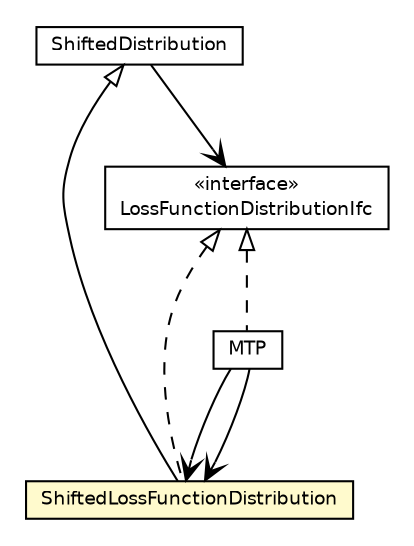 #!/usr/local/bin/dot
#
# Class diagram 
# Generated by UMLGraph version 5.4 (http://www.umlgraph.org/)
#

digraph G {
	edge [fontname="Helvetica",fontsize=10,labelfontname="Helvetica",labelfontsize=10];
	node [fontname="Helvetica",fontsize=10,shape=plaintext];
	nodesep=0.25;
	ranksep=0.5;
	// jsl.utilities.random.distributions.ShiftedLossFunctionDistribution
	c201491 [label=<<table title="jsl.utilities.random.distributions.ShiftedLossFunctionDistribution" border="0" cellborder="1" cellspacing="0" cellpadding="2" port="p" bgcolor="lemonChiffon" href="./ShiftedLossFunctionDistribution.html">
		<tr><td><table border="0" cellspacing="0" cellpadding="1">
<tr><td align="center" balign="center"> ShiftedLossFunctionDistribution </td></tr>
		</table></td></tr>
		</table>>, URL="./ShiftedLossFunctionDistribution.html", fontname="Helvetica", fontcolor="black", fontsize=9.0];
	// jsl.utilities.random.distributions.ShiftedDistribution
	c201493 [label=<<table title="jsl.utilities.random.distributions.ShiftedDistribution" border="0" cellborder="1" cellspacing="0" cellpadding="2" port="p" href="./ShiftedDistribution.html">
		<tr><td><table border="0" cellspacing="0" cellpadding="1">
<tr><td align="center" balign="center"> ShiftedDistribution </td></tr>
		</table></td></tr>
		</table>>, URL="./ShiftedDistribution.html", fontname="Helvetica", fontcolor="black", fontsize=9.0];
	// jsl.utilities.random.distributions.MTP
	c201502 [label=<<table title="jsl.utilities.random.distributions.MTP" border="0" cellborder="1" cellspacing="0" cellpadding="2" port="p" href="./MTP.html">
		<tr><td><table border="0" cellspacing="0" cellpadding="1">
<tr><td align="center" balign="center"> MTP </td></tr>
		</table></td></tr>
		</table>>, URL="./MTP.html", fontname="Helvetica", fontcolor="black", fontsize=9.0];
	// jsl.utilities.random.distributions.LossFunctionDistributionIfc
	c201504 [label=<<table title="jsl.utilities.random.distributions.LossFunctionDistributionIfc" border="0" cellborder="1" cellspacing="0" cellpadding="2" port="p" href="./LossFunctionDistributionIfc.html">
		<tr><td><table border="0" cellspacing="0" cellpadding="1">
<tr><td align="center" balign="center"> &#171;interface&#187; </td></tr>
<tr><td align="center" balign="center"> LossFunctionDistributionIfc </td></tr>
		</table></td></tr>
		</table>>, URL="./LossFunctionDistributionIfc.html", fontname="Helvetica", fontcolor="black", fontsize=9.0];
	//jsl.utilities.random.distributions.ShiftedLossFunctionDistribution extends jsl.utilities.random.distributions.ShiftedDistribution
	c201493:p -> c201491:p [dir=back,arrowtail=empty];
	//jsl.utilities.random.distributions.ShiftedLossFunctionDistribution implements jsl.utilities.random.distributions.LossFunctionDistributionIfc
	c201504:p -> c201491:p [dir=back,arrowtail=empty,style=dashed];
	//jsl.utilities.random.distributions.MTP implements jsl.utilities.random.distributions.LossFunctionDistributionIfc
	c201504:p -> c201502:p [dir=back,arrowtail=empty,style=dashed];
	// jsl.utilities.random.distributions.ShiftedDistribution NAVASSOC jsl.utilities.random.distributions.LossFunctionDistributionIfc
	c201493:p -> c201504:p [taillabel="", label="", headlabel="", fontname="Helvetica", fontcolor="black", fontsize=10.0, color="black", arrowhead=open];
	// jsl.utilities.random.distributions.MTP NAVASSOC jsl.utilities.random.distributions.ShiftedLossFunctionDistribution
	c201502:p -> c201491:p [taillabel="", label="", headlabel="", fontname="Helvetica", fontcolor="black", fontsize=10.0, color="black", arrowhead=open];
	// jsl.utilities.random.distributions.MTP NAVASSOC jsl.utilities.random.distributions.ShiftedLossFunctionDistribution
	c201502:p -> c201491:p [taillabel="", label="", headlabel="", fontname="Helvetica", fontcolor="black", fontsize=10.0, color="black", arrowhead=open];
}

